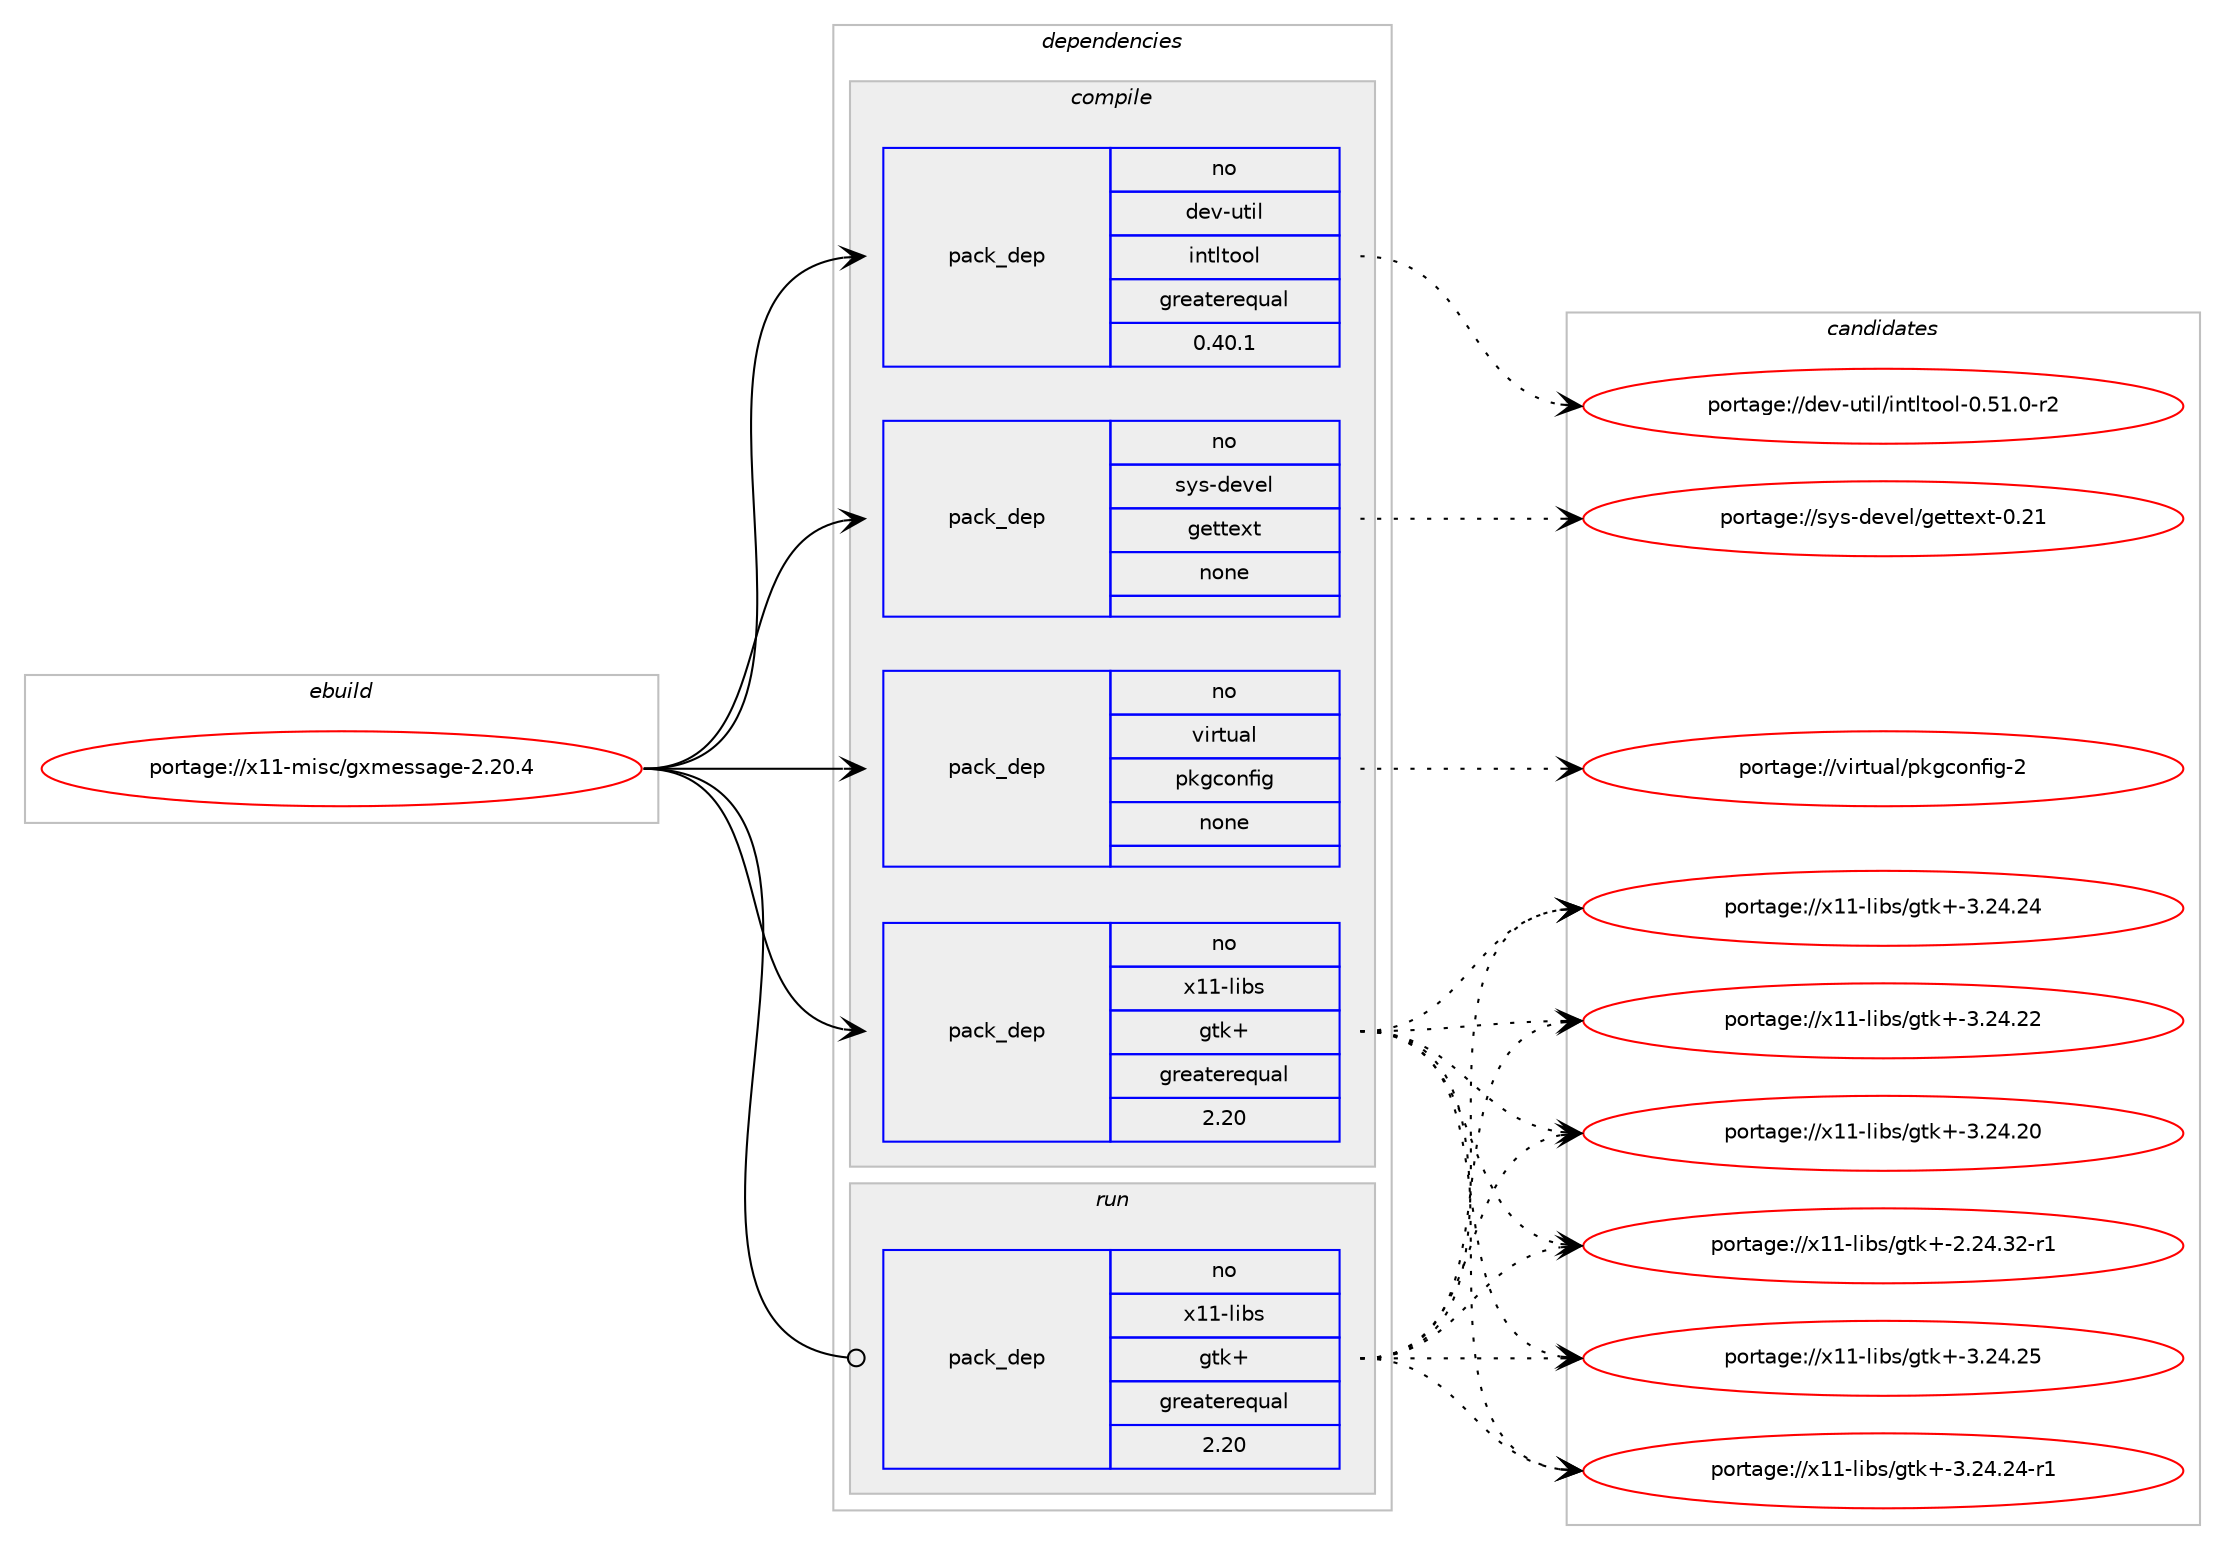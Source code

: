 digraph prolog {

# *************
# Graph options
# *************

newrank=true;
concentrate=true;
compound=true;
graph [rankdir=LR,fontname=Helvetica,fontsize=10,ranksep=1.5];#, ranksep=2.5, nodesep=0.2];
edge  [arrowhead=vee];
node  [fontname=Helvetica,fontsize=10];

# **********
# The ebuild
# **********

subgraph cluster_leftcol {
color=gray;
rank=same;
label=<<i>ebuild</i>>;
id [label="portage://x11-misc/gxmessage-2.20.4", color=red, width=4, href="../x11-misc/gxmessage-2.20.4.svg"];
}

# ****************
# The dependencies
# ****************

subgraph cluster_midcol {
color=gray;
label=<<i>dependencies</i>>;
subgraph cluster_compile {
fillcolor="#eeeeee";
style=filled;
label=<<i>compile</i>>;
subgraph pack1846 {
dependency2172 [label=<<TABLE BORDER="0" CELLBORDER="1" CELLSPACING="0" CELLPADDING="4" WIDTH="220"><TR><TD ROWSPAN="6" CELLPADDING="30">pack_dep</TD></TR><TR><TD WIDTH="110">no</TD></TR><TR><TD>dev-util</TD></TR><TR><TD>intltool</TD></TR><TR><TD>greaterequal</TD></TR><TR><TD>0.40.1</TD></TR></TABLE>>, shape=none, color=blue];
}
id:e -> dependency2172:w [weight=20,style="solid",arrowhead="vee"];
subgraph pack1847 {
dependency2173 [label=<<TABLE BORDER="0" CELLBORDER="1" CELLSPACING="0" CELLPADDING="4" WIDTH="220"><TR><TD ROWSPAN="6" CELLPADDING="30">pack_dep</TD></TR><TR><TD WIDTH="110">no</TD></TR><TR><TD>sys-devel</TD></TR><TR><TD>gettext</TD></TR><TR><TD>none</TD></TR><TR><TD></TD></TR></TABLE>>, shape=none, color=blue];
}
id:e -> dependency2173:w [weight=20,style="solid",arrowhead="vee"];
subgraph pack1848 {
dependency2174 [label=<<TABLE BORDER="0" CELLBORDER="1" CELLSPACING="0" CELLPADDING="4" WIDTH="220"><TR><TD ROWSPAN="6" CELLPADDING="30">pack_dep</TD></TR><TR><TD WIDTH="110">no</TD></TR><TR><TD>virtual</TD></TR><TR><TD>pkgconfig</TD></TR><TR><TD>none</TD></TR><TR><TD></TD></TR></TABLE>>, shape=none, color=blue];
}
id:e -> dependency2174:w [weight=20,style="solid",arrowhead="vee"];
subgraph pack1849 {
dependency2175 [label=<<TABLE BORDER="0" CELLBORDER="1" CELLSPACING="0" CELLPADDING="4" WIDTH="220"><TR><TD ROWSPAN="6" CELLPADDING="30">pack_dep</TD></TR><TR><TD WIDTH="110">no</TD></TR><TR><TD>x11-libs</TD></TR><TR><TD>gtk+</TD></TR><TR><TD>greaterequal</TD></TR><TR><TD>2.20</TD></TR></TABLE>>, shape=none, color=blue];
}
id:e -> dependency2175:w [weight=20,style="solid",arrowhead="vee"];
}
subgraph cluster_compileandrun {
fillcolor="#eeeeee";
style=filled;
label=<<i>compile and run</i>>;
}
subgraph cluster_run {
fillcolor="#eeeeee";
style=filled;
label=<<i>run</i>>;
subgraph pack1850 {
dependency2176 [label=<<TABLE BORDER="0" CELLBORDER="1" CELLSPACING="0" CELLPADDING="4" WIDTH="220"><TR><TD ROWSPAN="6" CELLPADDING="30">pack_dep</TD></TR><TR><TD WIDTH="110">no</TD></TR><TR><TD>x11-libs</TD></TR><TR><TD>gtk+</TD></TR><TR><TD>greaterequal</TD></TR><TR><TD>2.20</TD></TR></TABLE>>, shape=none, color=blue];
}
id:e -> dependency2176:w [weight=20,style="solid",arrowhead="odot"];
}
}

# **************
# The candidates
# **************

subgraph cluster_choices {
rank=same;
color=gray;
label=<<i>candidates</i>>;

subgraph choice1846 {
color=black;
nodesep=1;
choice1001011184511711610510847105110116108116111111108454846534946484511450 [label="portage://dev-util/intltool-0.51.0-r2", color=red, width=4,href="../dev-util/intltool-0.51.0-r2.svg"];
dependency2172:e -> choice1001011184511711610510847105110116108116111111108454846534946484511450:w [style=dotted,weight="100"];
}
subgraph choice1847 {
color=black;
nodesep=1;
choice11512111545100101118101108471031011161161011201164548465049 [label="portage://sys-devel/gettext-0.21", color=red, width=4,href="../sys-devel/gettext-0.21.svg"];
dependency2173:e -> choice11512111545100101118101108471031011161161011201164548465049:w [style=dotted,weight="100"];
}
subgraph choice1848 {
color=black;
nodesep=1;
choice1181051141161179710847112107103991111101021051034550 [label="portage://virtual/pkgconfig-2", color=red, width=4,href="../virtual/pkgconfig-2.svg"];
dependency2174:e -> choice1181051141161179710847112107103991111101021051034550:w [style=dotted,weight="100"];
}
subgraph choice1849 {
color=black;
nodesep=1;
choice1204949451081059811547103116107434551465052465053 [label="portage://x11-libs/gtk+-3.24.25", color=red, width=4,href="../x11-libs/gtk+-3.24.25.svg"];
choice12049494510810598115471031161074345514650524650524511449 [label="portage://x11-libs/gtk+-3.24.24-r1", color=red, width=4,href="../x11-libs/gtk+-3.24.24-r1.svg"];
choice1204949451081059811547103116107434551465052465052 [label="portage://x11-libs/gtk+-3.24.24", color=red, width=4,href="../x11-libs/gtk+-3.24.24.svg"];
choice1204949451081059811547103116107434551465052465050 [label="portage://x11-libs/gtk+-3.24.22", color=red, width=4,href="../x11-libs/gtk+-3.24.22.svg"];
choice1204949451081059811547103116107434551465052465048 [label="portage://x11-libs/gtk+-3.24.20", color=red, width=4,href="../x11-libs/gtk+-3.24.20.svg"];
choice12049494510810598115471031161074345504650524651504511449 [label="portage://x11-libs/gtk+-2.24.32-r1", color=red, width=4,href="../x11-libs/gtk+-2.24.32-r1.svg"];
dependency2175:e -> choice1204949451081059811547103116107434551465052465053:w [style=dotted,weight="100"];
dependency2175:e -> choice12049494510810598115471031161074345514650524650524511449:w [style=dotted,weight="100"];
dependency2175:e -> choice1204949451081059811547103116107434551465052465052:w [style=dotted,weight="100"];
dependency2175:e -> choice1204949451081059811547103116107434551465052465050:w [style=dotted,weight="100"];
dependency2175:e -> choice1204949451081059811547103116107434551465052465048:w [style=dotted,weight="100"];
dependency2175:e -> choice12049494510810598115471031161074345504650524651504511449:w [style=dotted,weight="100"];
}
subgraph choice1850 {
color=black;
nodesep=1;
choice1204949451081059811547103116107434551465052465053 [label="portage://x11-libs/gtk+-3.24.25", color=red, width=4,href="../x11-libs/gtk+-3.24.25.svg"];
choice12049494510810598115471031161074345514650524650524511449 [label="portage://x11-libs/gtk+-3.24.24-r1", color=red, width=4,href="../x11-libs/gtk+-3.24.24-r1.svg"];
choice1204949451081059811547103116107434551465052465052 [label="portage://x11-libs/gtk+-3.24.24", color=red, width=4,href="../x11-libs/gtk+-3.24.24.svg"];
choice1204949451081059811547103116107434551465052465050 [label="portage://x11-libs/gtk+-3.24.22", color=red, width=4,href="../x11-libs/gtk+-3.24.22.svg"];
choice1204949451081059811547103116107434551465052465048 [label="portage://x11-libs/gtk+-3.24.20", color=red, width=4,href="../x11-libs/gtk+-3.24.20.svg"];
choice12049494510810598115471031161074345504650524651504511449 [label="portage://x11-libs/gtk+-2.24.32-r1", color=red, width=4,href="../x11-libs/gtk+-2.24.32-r1.svg"];
dependency2176:e -> choice1204949451081059811547103116107434551465052465053:w [style=dotted,weight="100"];
dependency2176:e -> choice12049494510810598115471031161074345514650524650524511449:w [style=dotted,weight="100"];
dependency2176:e -> choice1204949451081059811547103116107434551465052465052:w [style=dotted,weight="100"];
dependency2176:e -> choice1204949451081059811547103116107434551465052465050:w [style=dotted,weight="100"];
dependency2176:e -> choice1204949451081059811547103116107434551465052465048:w [style=dotted,weight="100"];
dependency2176:e -> choice12049494510810598115471031161074345504650524651504511449:w [style=dotted,weight="100"];
}
}

}
